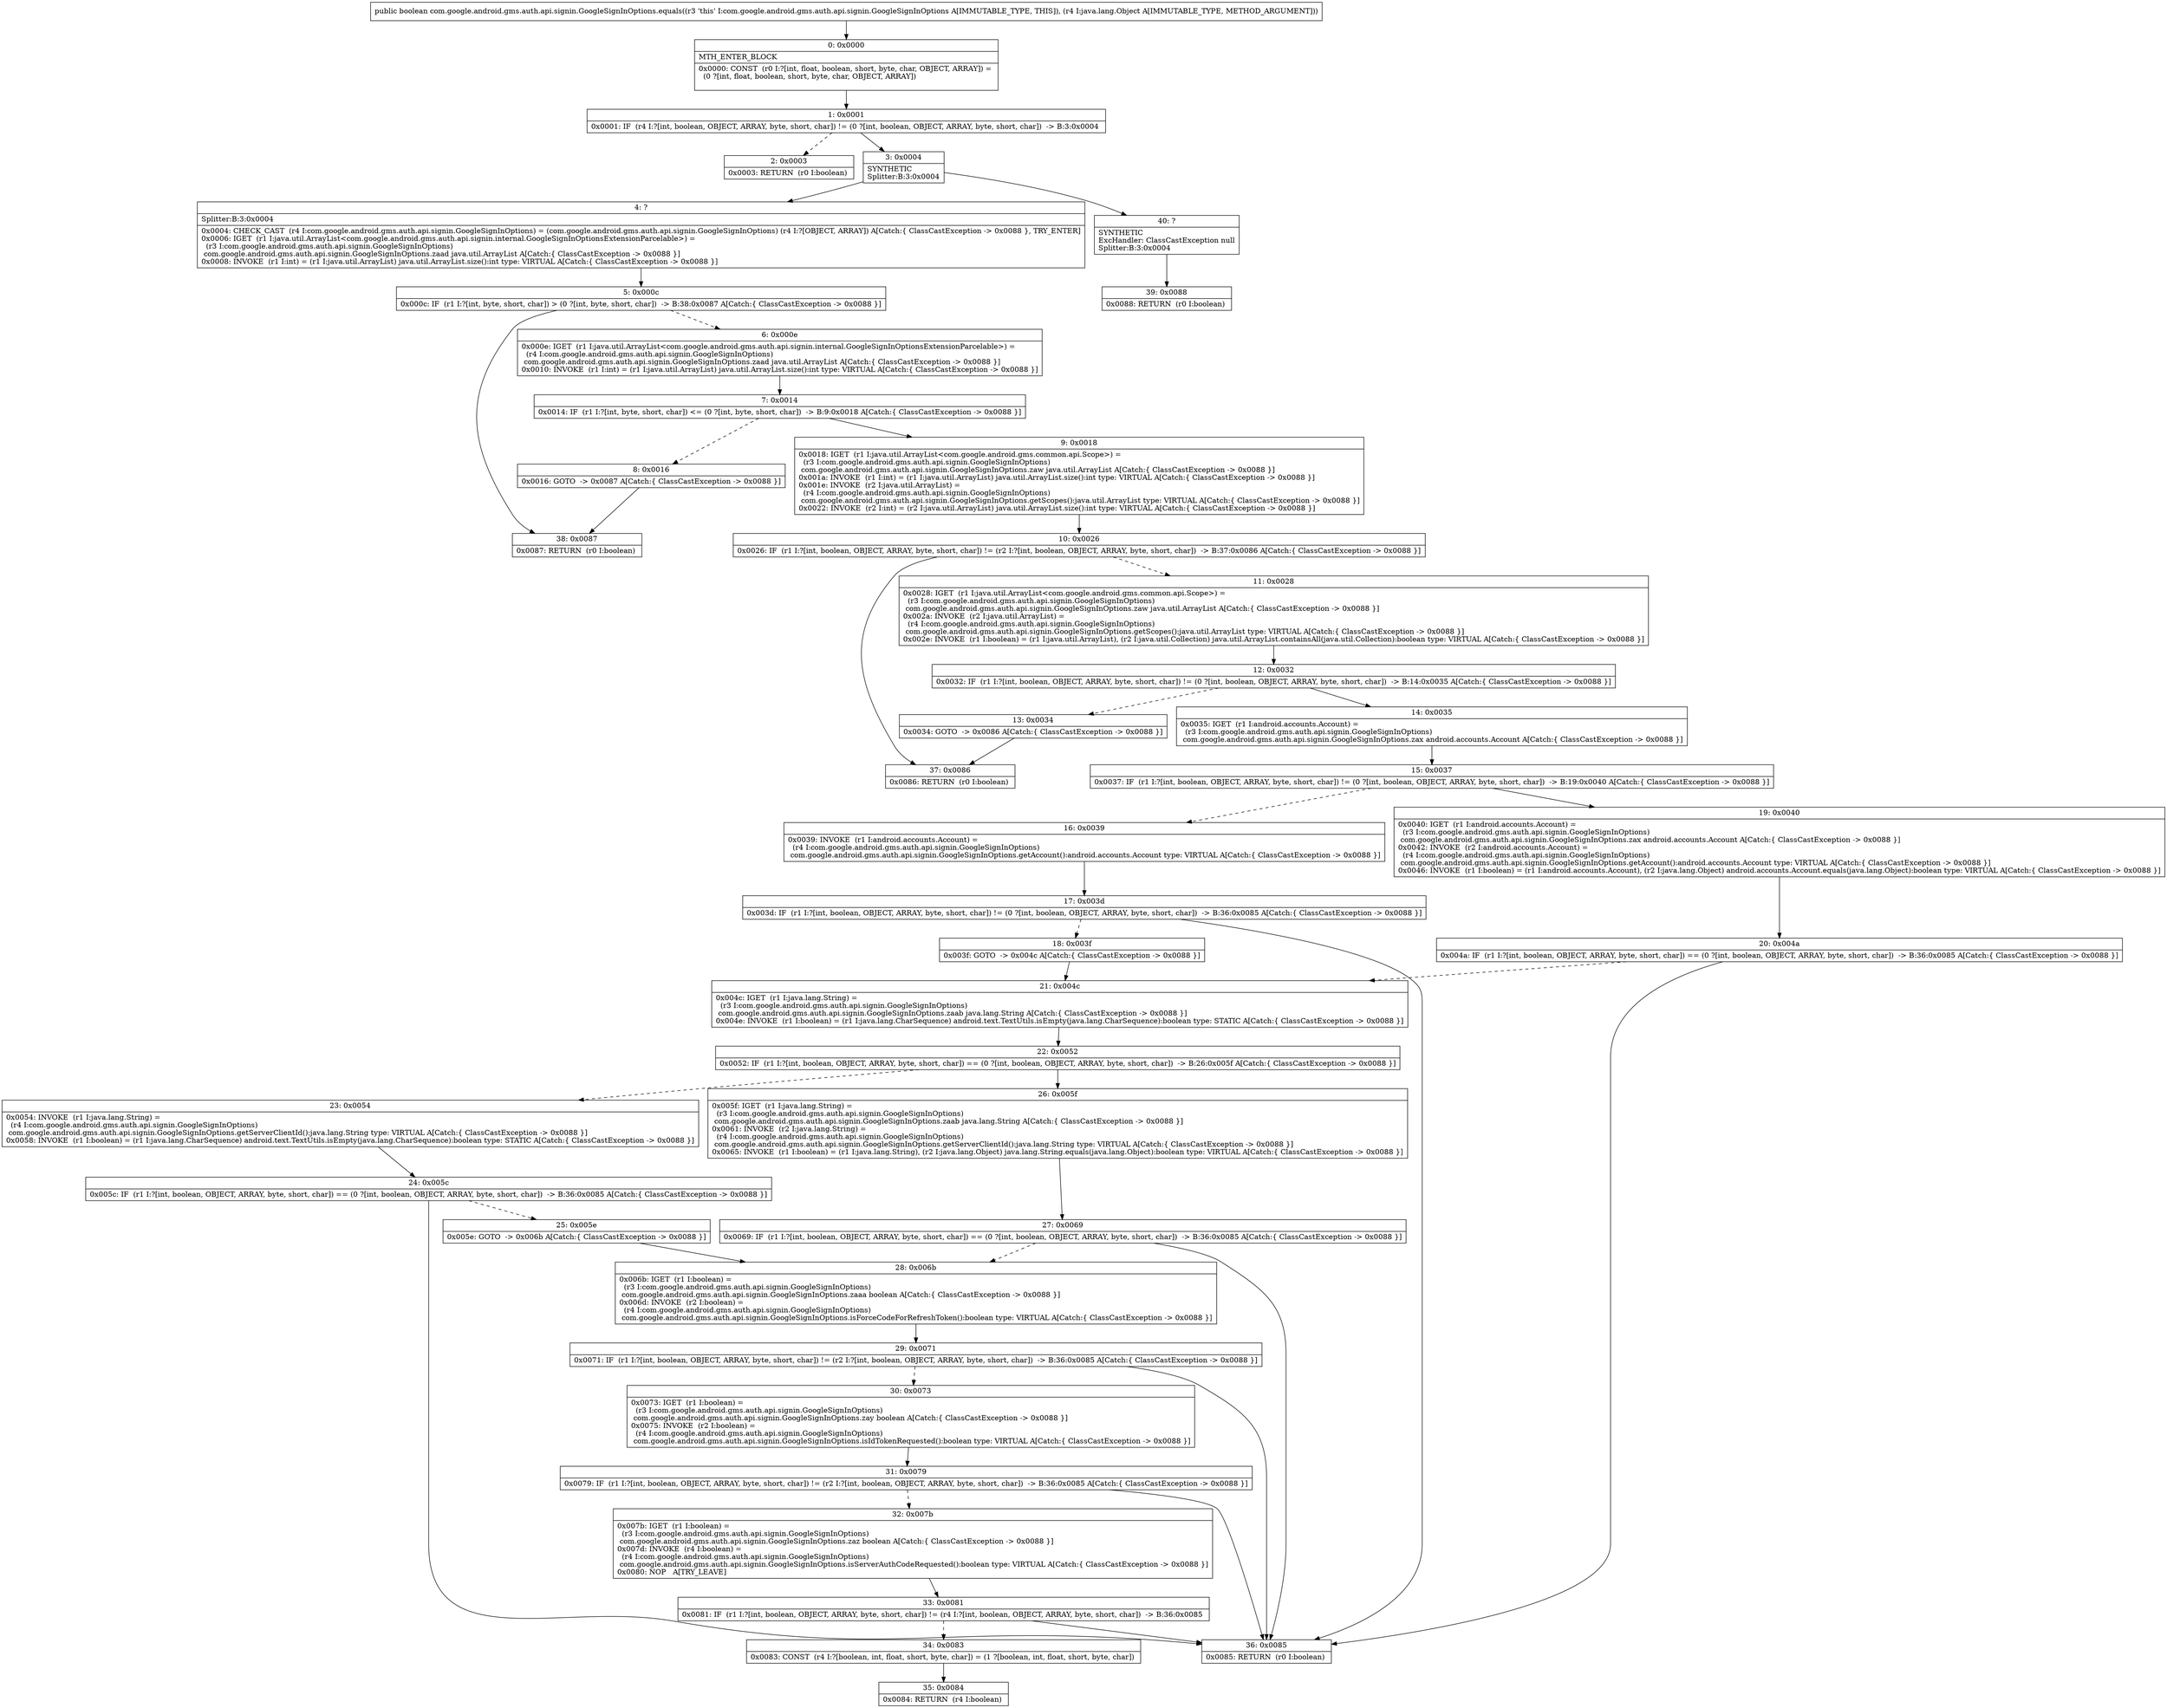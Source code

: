 digraph "CFG forcom.google.android.gms.auth.api.signin.GoogleSignInOptions.equals(Ljava\/lang\/Object;)Z" {
Node_0 [shape=record,label="{0\:\ 0x0000|MTH_ENTER_BLOCK\l|0x0000: CONST  (r0 I:?[int, float, boolean, short, byte, char, OBJECT, ARRAY]) = \l  (0 ?[int, float, boolean, short, byte, char, OBJECT, ARRAY])\l \l}"];
Node_1 [shape=record,label="{1\:\ 0x0001|0x0001: IF  (r4 I:?[int, boolean, OBJECT, ARRAY, byte, short, char]) != (0 ?[int, boolean, OBJECT, ARRAY, byte, short, char])  \-\> B:3:0x0004 \l}"];
Node_2 [shape=record,label="{2\:\ 0x0003|0x0003: RETURN  (r0 I:boolean) \l}"];
Node_3 [shape=record,label="{3\:\ 0x0004|SYNTHETIC\lSplitter:B:3:0x0004\l}"];
Node_4 [shape=record,label="{4\:\ ?|Splitter:B:3:0x0004\l|0x0004: CHECK_CAST  (r4 I:com.google.android.gms.auth.api.signin.GoogleSignInOptions) = (com.google.android.gms.auth.api.signin.GoogleSignInOptions) (r4 I:?[OBJECT, ARRAY]) A[Catch:\{ ClassCastException \-\> 0x0088 \}, TRY_ENTER]\l0x0006: IGET  (r1 I:java.util.ArrayList\<com.google.android.gms.auth.api.signin.internal.GoogleSignInOptionsExtensionParcelable\>) = \l  (r3 I:com.google.android.gms.auth.api.signin.GoogleSignInOptions)\l com.google.android.gms.auth.api.signin.GoogleSignInOptions.zaad java.util.ArrayList A[Catch:\{ ClassCastException \-\> 0x0088 \}]\l0x0008: INVOKE  (r1 I:int) = (r1 I:java.util.ArrayList) java.util.ArrayList.size():int type: VIRTUAL A[Catch:\{ ClassCastException \-\> 0x0088 \}]\l}"];
Node_5 [shape=record,label="{5\:\ 0x000c|0x000c: IF  (r1 I:?[int, byte, short, char]) \> (0 ?[int, byte, short, char])  \-\> B:38:0x0087 A[Catch:\{ ClassCastException \-\> 0x0088 \}]\l}"];
Node_6 [shape=record,label="{6\:\ 0x000e|0x000e: IGET  (r1 I:java.util.ArrayList\<com.google.android.gms.auth.api.signin.internal.GoogleSignInOptionsExtensionParcelable\>) = \l  (r4 I:com.google.android.gms.auth.api.signin.GoogleSignInOptions)\l com.google.android.gms.auth.api.signin.GoogleSignInOptions.zaad java.util.ArrayList A[Catch:\{ ClassCastException \-\> 0x0088 \}]\l0x0010: INVOKE  (r1 I:int) = (r1 I:java.util.ArrayList) java.util.ArrayList.size():int type: VIRTUAL A[Catch:\{ ClassCastException \-\> 0x0088 \}]\l}"];
Node_7 [shape=record,label="{7\:\ 0x0014|0x0014: IF  (r1 I:?[int, byte, short, char]) \<= (0 ?[int, byte, short, char])  \-\> B:9:0x0018 A[Catch:\{ ClassCastException \-\> 0x0088 \}]\l}"];
Node_8 [shape=record,label="{8\:\ 0x0016|0x0016: GOTO  \-\> 0x0087 A[Catch:\{ ClassCastException \-\> 0x0088 \}]\l}"];
Node_9 [shape=record,label="{9\:\ 0x0018|0x0018: IGET  (r1 I:java.util.ArrayList\<com.google.android.gms.common.api.Scope\>) = \l  (r3 I:com.google.android.gms.auth.api.signin.GoogleSignInOptions)\l com.google.android.gms.auth.api.signin.GoogleSignInOptions.zaw java.util.ArrayList A[Catch:\{ ClassCastException \-\> 0x0088 \}]\l0x001a: INVOKE  (r1 I:int) = (r1 I:java.util.ArrayList) java.util.ArrayList.size():int type: VIRTUAL A[Catch:\{ ClassCastException \-\> 0x0088 \}]\l0x001e: INVOKE  (r2 I:java.util.ArrayList) = \l  (r4 I:com.google.android.gms.auth.api.signin.GoogleSignInOptions)\l com.google.android.gms.auth.api.signin.GoogleSignInOptions.getScopes():java.util.ArrayList type: VIRTUAL A[Catch:\{ ClassCastException \-\> 0x0088 \}]\l0x0022: INVOKE  (r2 I:int) = (r2 I:java.util.ArrayList) java.util.ArrayList.size():int type: VIRTUAL A[Catch:\{ ClassCastException \-\> 0x0088 \}]\l}"];
Node_10 [shape=record,label="{10\:\ 0x0026|0x0026: IF  (r1 I:?[int, boolean, OBJECT, ARRAY, byte, short, char]) != (r2 I:?[int, boolean, OBJECT, ARRAY, byte, short, char])  \-\> B:37:0x0086 A[Catch:\{ ClassCastException \-\> 0x0088 \}]\l}"];
Node_11 [shape=record,label="{11\:\ 0x0028|0x0028: IGET  (r1 I:java.util.ArrayList\<com.google.android.gms.common.api.Scope\>) = \l  (r3 I:com.google.android.gms.auth.api.signin.GoogleSignInOptions)\l com.google.android.gms.auth.api.signin.GoogleSignInOptions.zaw java.util.ArrayList A[Catch:\{ ClassCastException \-\> 0x0088 \}]\l0x002a: INVOKE  (r2 I:java.util.ArrayList) = \l  (r4 I:com.google.android.gms.auth.api.signin.GoogleSignInOptions)\l com.google.android.gms.auth.api.signin.GoogleSignInOptions.getScopes():java.util.ArrayList type: VIRTUAL A[Catch:\{ ClassCastException \-\> 0x0088 \}]\l0x002e: INVOKE  (r1 I:boolean) = (r1 I:java.util.ArrayList), (r2 I:java.util.Collection) java.util.ArrayList.containsAll(java.util.Collection):boolean type: VIRTUAL A[Catch:\{ ClassCastException \-\> 0x0088 \}]\l}"];
Node_12 [shape=record,label="{12\:\ 0x0032|0x0032: IF  (r1 I:?[int, boolean, OBJECT, ARRAY, byte, short, char]) != (0 ?[int, boolean, OBJECT, ARRAY, byte, short, char])  \-\> B:14:0x0035 A[Catch:\{ ClassCastException \-\> 0x0088 \}]\l}"];
Node_13 [shape=record,label="{13\:\ 0x0034|0x0034: GOTO  \-\> 0x0086 A[Catch:\{ ClassCastException \-\> 0x0088 \}]\l}"];
Node_14 [shape=record,label="{14\:\ 0x0035|0x0035: IGET  (r1 I:android.accounts.Account) = \l  (r3 I:com.google.android.gms.auth.api.signin.GoogleSignInOptions)\l com.google.android.gms.auth.api.signin.GoogleSignInOptions.zax android.accounts.Account A[Catch:\{ ClassCastException \-\> 0x0088 \}]\l}"];
Node_15 [shape=record,label="{15\:\ 0x0037|0x0037: IF  (r1 I:?[int, boolean, OBJECT, ARRAY, byte, short, char]) != (0 ?[int, boolean, OBJECT, ARRAY, byte, short, char])  \-\> B:19:0x0040 A[Catch:\{ ClassCastException \-\> 0x0088 \}]\l}"];
Node_16 [shape=record,label="{16\:\ 0x0039|0x0039: INVOKE  (r1 I:android.accounts.Account) = \l  (r4 I:com.google.android.gms.auth.api.signin.GoogleSignInOptions)\l com.google.android.gms.auth.api.signin.GoogleSignInOptions.getAccount():android.accounts.Account type: VIRTUAL A[Catch:\{ ClassCastException \-\> 0x0088 \}]\l}"];
Node_17 [shape=record,label="{17\:\ 0x003d|0x003d: IF  (r1 I:?[int, boolean, OBJECT, ARRAY, byte, short, char]) != (0 ?[int, boolean, OBJECT, ARRAY, byte, short, char])  \-\> B:36:0x0085 A[Catch:\{ ClassCastException \-\> 0x0088 \}]\l}"];
Node_18 [shape=record,label="{18\:\ 0x003f|0x003f: GOTO  \-\> 0x004c A[Catch:\{ ClassCastException \-\> 0x0088 \}]\l}"];
Node_19 [shape=record,label="{19\:\ 0x0040|0x0040: IGET  (r1 I:android.accounts.Account) = \l  (r3 I:com.google.android.gms.auth.api.signin.GoogleSignInOptions)\l com.google.android.gms.auth.api.signin.GoogleSignInOptions.zax android.accounts.Account A[Catch:\{ ClassCastException \-\> 0x0088 \}]\l0x0042: INVOKE  (r2 I:android.accounts.Account) = \l  (r4 I:com.google.android.gms.auth.api.signin.GoogleSignInOptions)\l com.google.android.gms.auth.api.signin.GoogleSignInOptions.getAccount():android.accounts.Account type: VIRTUAL A[Catch:\{ ClassCastException \-\> 0x0088 \}]\l0x0046: INVOKE  (r1 I:boolean) = (r1 I:android.accounts.Account), (r2 I:java.lang.Object) android.accounts.Account.equals(java.lang.Object):boolean type: VIRTUAL A[Catch:\{ ClassCastException \-\> 0x0088 \}]\l}"];
Node_20 [shape=record,label="{20\:\ 0x004a|0x004a: IF  (r1 I:?[int, boolean, OBJECT, ARRAY, byte, short, char]) == (0 ?[int, boolean, OBJECT, ARRAY, byte, short, char])  \-\> B:36:0x0085 A[Catch:\{ ClassCastException \-\> 0x0088 \}]\l}"];
Node_21 [shape=record,label="{21\:\ 0x004c|0x004c: IGET  (r1 I:java.lang.String) = \l  (r3 I:com.google.android.gms.auth.api.signin.GoogleSignInOptions)\l com.google.android.gms.auth.api.signin.GoogleSignInOptions.zaab java.lang.String A[Catch:\{ ClassCastException \-\> 0x0088 \}]\l0x004e: INVOKE  (r1 I:boolean) = (r1 I:java.lang.CharSequence) android.text.TextUtils.isEmpty(java.lang.CharSequence):boolean type: STATIC A[Catch:\{ ClassCastException \-\> 0x0088 \}]\l}"];
Node_22 [shape=record,label="{22\:\ 0x0052|0x0052: IF  (r1 I:?[int, boolean, OBJECT, ARRAY, byte, short, char]) == (0 ?[int, boolean, OBJECT, ARRAY, byte, short, char])  \-\> B:26:0x005f A[Catch:\{ ClassCastException \-\> 0x0088 \}]\l}"];
Node_23 [shape=record,label="{23\:\ 0x0054|0x0054: INVOKE  (r1 I:java.lang.String) = \l  (r4 I:com.google.android.gms.auth.api.signin.GoogleSignInOptions)\l com.google.android.gms.auth.api.signin.GoogleSignInOptions.getServerClientId():java.lang.String type: VIRTUAL A[Catch:\{ ClassCastException \-\> 0x0088 \}]\l0x0058: INVOKE  (r1 I:boolean) = (r1 I:java.lang.CharSequence) android.text.TextUtils.isEmpty(java.lang.CharSequence):boolean type: STATIC A[Catch:\{ ClassCastException \-\> 0x0088 \}]\l}"];
Node_24 [shape=record,label="{24\:\ 0x005c|0x005c: IF  (r1 I:?[int, boolean, OBJECT, ARRAY, byte, short, char]) == (0 ?[int, boolean, OBJECT, ARRAY, byte, short, char])  \-\> B:36:0x0085 A[Catch:\{ ClassCastException \-\> 0x0088 \}]\l}"];
Node_25 [shape=record,label="{25\:\ 0x005e|0x005e: GOTO  \-\> 0x006b A[Catch:\{ ClassCastException \-\> 0x0088 \}]\l}"];
Node_26 [shape=record,label="{26\:\ 0x005f|0x005f: IGET  (r1 I:java.lang.String) = \l  (r3 I:com.google.android.gms.auth.api.signin.GoogleSignInOptions)\l com.google.android.gms.auth.api.signin.GoogleSignInOptions.zaab java.lang.String A[Catch:\{ ClassCastException \-\> 0x0088 \}]\l0x0061: INVOKE  (r2 I:java.lang.String) = \l  (r4 I:com.google.android.gms.auth.api.signin.GoogleSignInOptions)\l com.google.android.gms.auth.api.signin.GoogleSignInOptions.getServerClientId():java.lang.String type: VIRTUAL A[Catch:\{ ClassCastException \-\> 0x0088 \}]\l0x0065: INVOKE  (r1 I:boolean) = (r1 I:java.lang.String), (r2 I:java.lang.Object) java.lang.String.equals(java.lang.Object):boolean type: VIRTUAL A[Catch:\{ ClassCastException \-\> 0x0088 \}]\l}"];
Node_27 [shape=record,label="{27\:\ 0x0069|0x0069: IF  (r1 I:?[int, boolean, OBJECT, ARRAY, byte, short, char]) == (0 ?[int, boolean, OBJECT, ARRAY, byte, short, char])  \-\> B:36:0x0085 A[Catch:\{ ClassCastException \-\> 0x0088 \}]\l}"];
Node_28 [shape=record,label="{28\:\ 0x006b|0x006b: IGET  (r1 I:boolean) = \l  (r3 I:com.google.android.gms.auth.api.signin.GoogleSignInOptions)\l com.google.android.gms.auth.api.signin.GoogleSignInOptions.zaaa boolean A[Catch:\{ ClassCastException \-\> 0x0088 \}]\l0x006d: INVOKE  (r2 I:boolean) = \l  (r4 I:com.google.android.gms.auth.api.signin.GoogleSignInOptions)\l com.google.android.gms.auth.api.signin.GoogleSignInOptions.isForceCodeForRefreshToken():boolean type: VIRTUAL A[Catch:\{ ClassCastException \-\> 0x0088 \}]\l}"];
Node_29 [shape=record,label="{29\:\ 0x0071|0x0071: IF  (r1 I:?[int, boolean, OBJECT, ARRAY, byte, short, char]) != (r2 I:?[int, boolean, OBJECT, ARRAY, byte, short, char])  \-\> B:36:0x0085 A[Catch:\{ ClassCastException \-\> 0x0088 \}]\l}"];
Node_30 [shape=record,label="{30\:\ 0x0073|0x0073: IGET  (r1 I:boolean) = \l  (r3 I:com.google.android.gms.auth.api.signin.GoogleSignInOptions)\l com.google.android.gms.auth.api.signin.GoogleSignInOptions.zay boolean A[Catch:\{ ClassCastException \-\> 0x0088 \}]\l0x0075: INVOKE  (r2 I:boolean) = \l  (r4 I:com.google.android.gms.auth.api.signin.GoogleSignInOptions)\l com.google.android.gms.auth.api.signin.GoogleSignInOptions.isIdTokenRequested():boolean type: VIRTUAL A[Catch:\{ ClassCastException \-\> 0x0088 \}]\l}"];
Node_31 [shape=record,label="{31\:\ 0x0079|0x0079: IF  (r1 I:?[int, boolean, OBJECT, ARRAY, byte, short, char]) != (r2 I:?[int, boolean, OBJECT, ARRAY, byte, short, char])  \-\> B:36:0x0085 A[Catch:\{ ClassCastException \-\> 0x0088 \}]\l}"];
Node_32 [shape=record,label="{32\:\ 0x007b|0x007b: IGET  (r1 I:boolean) = \l  (r3 I:com.google.android.gms.auth.api.signin.GoogleSignInOptions)\l com.google.android.gms.auth.api.signin.GoogleSignInOptions.zaz boolean A[Catch:\{ ClassCastException \-\> 0x0088 \}]\l0x007d: INVOKE  (r4 I:boolean) = \l  (r4 I:com.google.android.gms.auth.api.signin.GoogleSignInOptions)\l com.google.android.gms.auth.api.signin.GoogleSignInOptions.isServerAuthCodeRequested():boolean type: VIRTUAL A[Catch:\{ ClassCastException \-\> 0x0088 \}]\l0x0080: NOP   A[TRY_LEAVE]\l}"];
Node_33 [shape=record,label="{33\:\ 0x0081|0x0081: IF  (r1 I:?[int, boolean, OBJECT, ARRAY, byte, short, char]) != (r4 I:?[int, boolean, OBJECT, ARRAY, byte, short, char])  \-\> B:36:0x0085 \l}"];
Node_34 [shape=record,label="{34\:\ 0x0083|0x0083: CONST  (r4 I:?[boolean, int, float, short, byte, char]) = (1 ?[boolean, int, float, short, byte, char]) \l}"];
Node_35 [shape=record,label="{35\:\ 0x0084|0x0084: RETURN  (r4 I:boolean) \l}"];
Node_36 [shape=record,label="{36\:\ 0x0085|0x0085: RETURN  (r0 I:boolean) \l}"];
Node_37 [shape=record,label="{37\:\ 0x0086|0x0086: RETURN  (r0 I:boolean) \l}"];
Node_38 [shape=record,label="{38\:\ 0x0087|0x0087: RETURN  (r0 I:boolean) \l}"];
Node_39 [shape=record,label="{39\:\ 0x0088|0x0088: RETURN  (r0 I:boolean) \l}"];
Node_40 [shape=record,label="{40\:\ ?|SYNTHETIC\lExcHandler: ClassCastException null\lSplitter:B:3:0x0004\l}"];
MethodNode[shape=record,label="{public boolean com.google.android.gms.auth.api.signin.GoogleSignInOptions.equals((r3 'this' I:com.google.android.gms.auth.api.signin.GoogleSignInOptions A[IMMUTABLE_TYPE, THIS]), (r4 I:java.lang.Object A[IMMUTABLE_TYPE, METHOD_ARGUMENT])) }"];
MethodNode -> Node_0;
Node_0 -> Node_1;
Node_1 -> Node_2[style=dashed];
Node_1 -> Node_3;
Node_3 -> Node_4;
Node_3 -> Node_40;
Node_4 -> Node_5;
Node_5 -> Node_6[style=dashed];
Node_5 -> Node_38;
Node_6 -> Node_7;
Node_7 -> Node_8[style=dashed];
Node_7 -> Node_9;
Node_8 -> Node_38;
Node_9 -> Node_10;
Node_10 -> Node_11[style=dashed];
Node_10 -> Node_37;
Node_11 -> Node_12;
Node_12 -> Node_13[style=dashed];
Node_12 -> Node_14;
Node_13 -> Node_37;
Node_14 -> Node_15;
Node_15 -> Node_16[style=dashed];
Node_15 -> Node_19;
Node_16 -> Node_17;
Node_17 -> Node_18[style=dashed];
Node_17 -> Node_36;
Node_18 -> Node_21;
Node_19 -> Node_20;
Node_20 -> Node_21[style=dashed];
Node_20 -> Node_36;
Node_21 -> Node_22;
Node_22 -> Node_23[style=dashed];
Node_22 -> Node_26;
Node_23 -> Node_24;
Node_24 -> Node_25[style=dashed];
Node_24 -> Node_36;
Node_25 -> Node_28;
Node_26 -> Node_27;
Node_27 -> Node_28[style=dashed];
Node_27 -> Node_36;
Node_28 -> Node_29;
Node_29 -> Node_30[style=dashed];
Node_29 -> Node_36;
Node_30 -> Node_31;
Node_31 -> Node_32[style=dashed];
Node_31 -> Node_36;
Node_32 -> Node_33;
Node_33 -> Node_34[style=dashed];
Node_33 -> Node_36;
Node_34 -> Node_35;
Node_40 -> Node_39;
}

